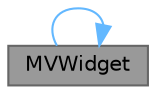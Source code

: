 digraph "MVWidget"
{
 // LATEX_PDF_SIZE
  bgcolor="transparent";
  edge [fontname=Helvetica,fontsize=10,labelfontname=Helvetica,labelfontsize=10];
  node [fontname=Helvetica,fontsize=10,shape=box,height=0.2,width=0.4];
  rankdir="RL";
  Node1 [id="Node000001",label="MVWidget",height=0.2,width=0.4,color="gray40", fillcolor="grey60", style="filled", fontcolor="black",tooltip="构造函数，初始化音乐视频界面"];
  Node1 -> Node1 [id="edge1_Node000001_Node000001",dir="back",color="steelblue1",style="solid",tooltip=" "];
}
